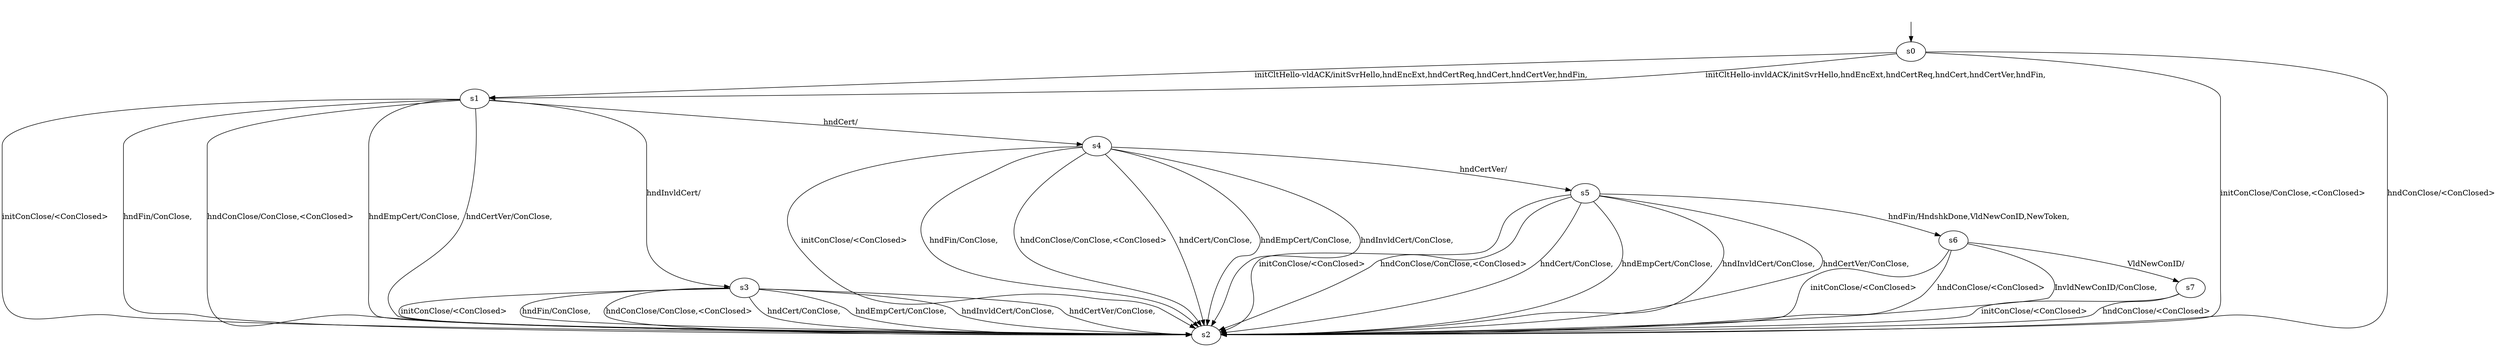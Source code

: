 digraph "msquicModels/msquic-BWCA-BWRCA-CS-0/learnedModel" {
s0 [label=s0];
s1 [label=s1];
s2 [label=s2];
s3 [label=s3];
s4 [label=s4];
s5 [label=s5];
s6 [label=s6];
s7 [label=s7];
s0 -> s2  [label="initConClose/ConClose,<ConClosed> "];
s0 -> s1  [label="initCltHello-vldACK/initSvrHello,hndEncExt,hndCertReq,hndCert,hndCertVer,hndFin, "];
s0 -> s1  [label="initCltHello-invldACK/initSvrHello,hndEncExt,hndCertReq,hndCert,hndCertVer,hndFin, "];
s0 -> s2  [label="hndConClose/<ConClosed> "];
s1 -> s2  [label="initConClose/<ConClosed> "];
s1 -> s2  [label="hndFin/ConClose, "];
s1 -> s2  [label="hndConClose/ConClose,<ConClosed> "];
s1 -> s4  [label="hndCert/ "];
s1 -> s2  [label="hndEmpCert/ConClose, "];
s1 -> s3  [label="hndInvldCert/ "];
s1 -> s2  [label="hndCertVer/ConClose, "];
s3 -> s2  [label="initConClose/<ConClosed> "];
s3 -> s2  [label="hndFin/ConClose, "];
s3 -> s2  [label="hndConClose/ConClose,<ConClosed> "];
s3 -> s2  [label="hndCert/ConClose, "];
s3 -> s2  [label="hndEmpCert/ConClose, "];
s3 -> s2  [label="hndInvldCert/ConClose, "];
s3 -> s2  [label="hndCertVer/ConClose, "];
s4 -> s2  [label="initConClose/<ConClosed> "];
s4 -> s2  [label="hndFin/ConClose, "];
s4 -> s2  [label="hndConClose/ConClose,<ConClosed> "];
s4 -> s2  [label="hndCert/ConClose, "];
s4 -> s2  [label="hndEmpCert/ConClose, "];
s4 -> s2  [label="hndInvldCert/ConClose, "];
s4 -> s5  [label="hndCertVer/ "];
s5 -> s2  [label="initConClose/<ConClosed> "];
s5 -> s6  [label="hndFin/HndshkDone,VldNewConID,NewToken, "];
s5 -> s2  [label="hndConClose/ConClose,<ConClosed> "];
s5 -> s2  [label="hndCert/ConClose, "];
s5 -> s2  [label="hndEmpCert/ConClose, "];
s5 -> s2  [label="hndInvldCert/ConClose, "];
s5 -> s2  [label="hndCertVer/ConClose, "];
s6 -> s2  [label="initConClose/<ConClosed> "];
s6 -> s2  [label="hndConClose/<ConClosed> "];
s6 -> s7  [label="VldNewConID/ "];
s6 -> s2  [label="InvldNewConID/ConClose, "];
s7 -> s2  [label="initConClose/<ConClosed> "];
s7 -> s2  [label="hndConClose/<ConClosed> "];
__start0 [label="", shape=none];
__start0 -> s0  [label=""];
}
